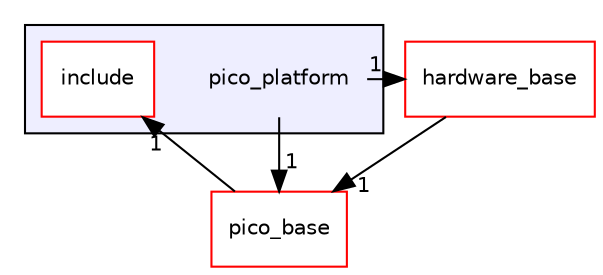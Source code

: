 digraph "pico_platform" {
  compound=true
  node [ fontsize="10", fontname="Helvetica"];
  edge [ labelfontsize="10", labelfontname="Helvetica"];
  subgraph clusterdir_e8ef78035dfea56cfad14f6cd7da495e {
    graph [ bgcolor="#eeeeff", pencolor="black", label="" URL="dir_e8ef78035dfea56cfad14f6cd7da495e.html"];
    dir_e8ef78035dfea56cfad14f6cd7da495e [shape=plaintext label="pico_platform"];
    dir_6145a6e00dd81f271eb832a1742f9b65 [shape=box label="include" color="red" fillcolor="white" style="filled" URL="dir_6145a6e00dd81f271eb832a1742f9b65.html"];
  }
  dir_c6c7f251ebac20a0f78c139a1ca1c75c [shape=box label="hardware_base" fillcolor="white" style="filled" color="red" URL="dir_c6c7f251ebac20a0f78c139a1ca1c75c.html"];
  dir_ee4ba4c32933fd9d1c9bce216e67756d [shape=box label="pico_base" fillcolor="white" style="filled" color="red" URL="dir_ee4ba4c32933fd9d1c9bce216e67756d.html"];
  dir_e8ef78035dfea56cfad14f6cd7da495e->dir_c6c7f251ebac20a0f78c139a1ca1c75c [headlabel="1", labeldistance=1.5 headhref="dir_000172_000059.html"];
  dir_e8ef78035dfea56cfad14f6cd7da495e->dir_ee4ba4c32933fd9d1c9bce216e67756d [headlabel="1", labeldistance=1.5 headhref="dir_000172_000007.html"];
  dir_c6c7f251ebac20a0f78c139a1ca1c75c->dir_ee4ba4c32933fd9d1c9bce216e67756d [headlabel="1", labeldistance=1.5 headhref="dir_000059_000007.html"];
  dir_ee4ba4c32933fd9d1c9bce216e67756d->dir_6145a6e00dd81f271eb832a1742f9b65 [headlabel="1", labeldistance=1.5 headhref="dir_000007_000173.html"];
}
